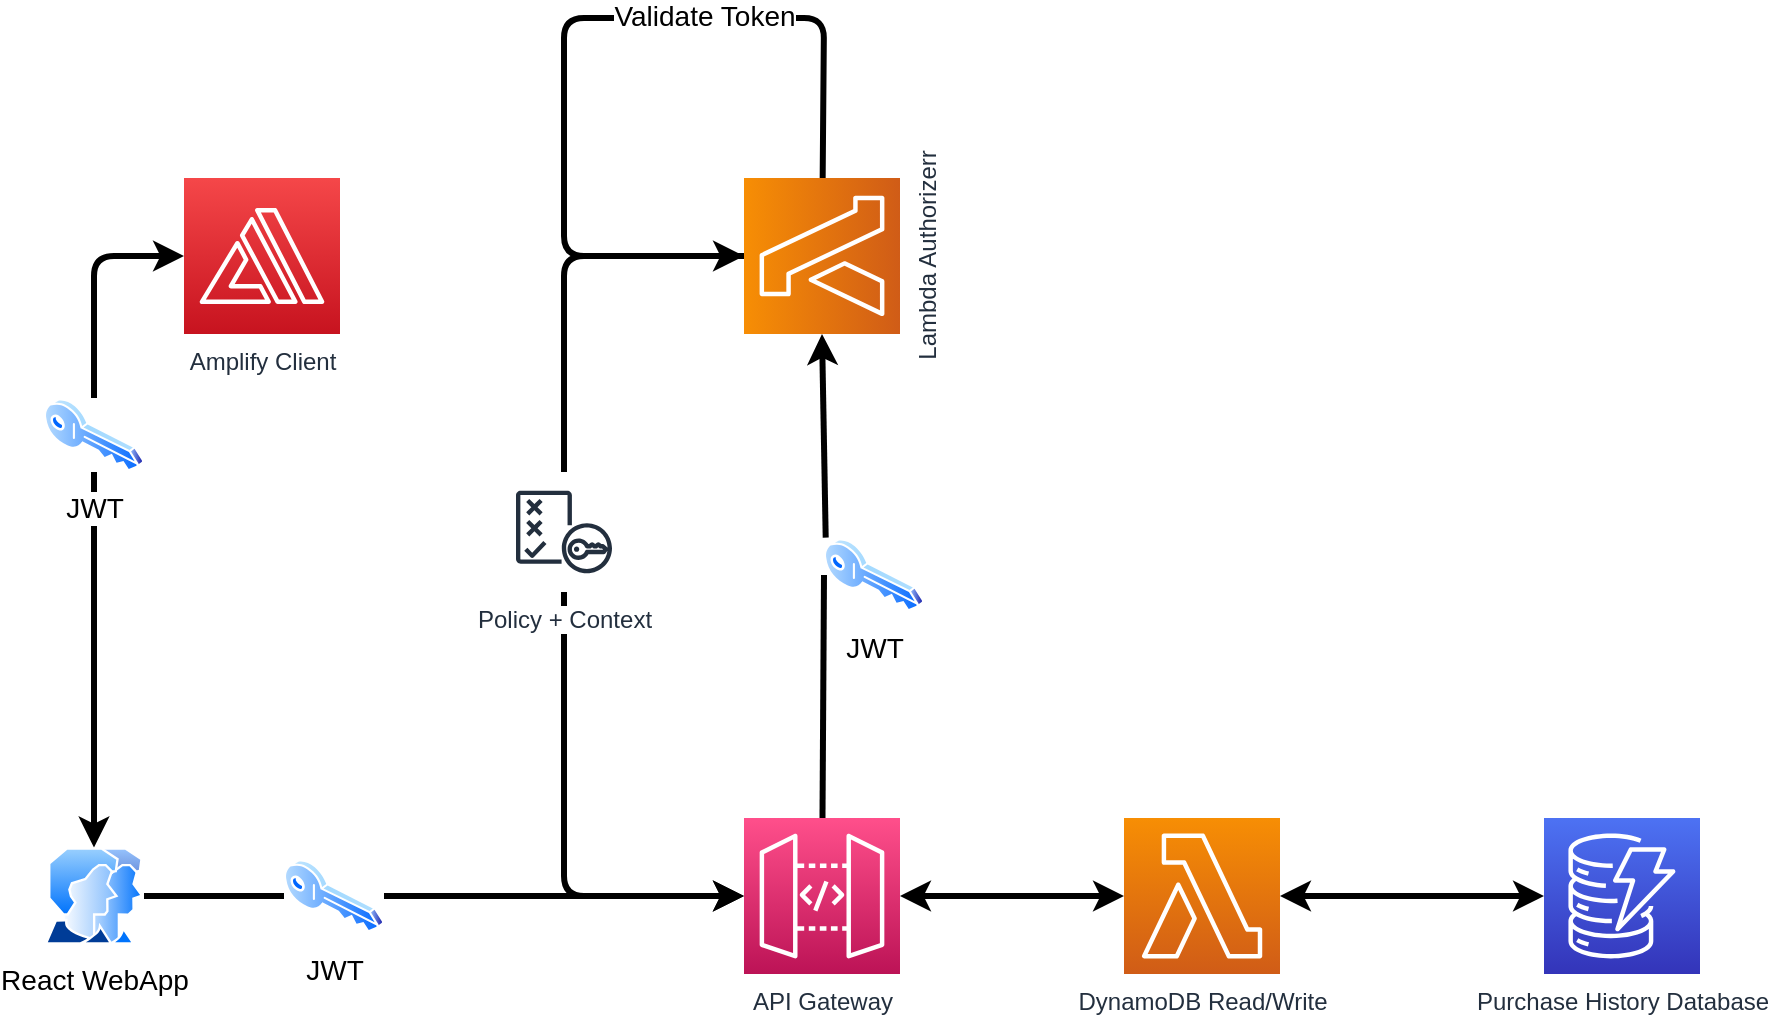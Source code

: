 <mxfile>
    <diagram id="1VAyFFP0JtMyp60UE6oi" name="Page-1">
        <mxGraphModel dx="1815" dy="774" grid="1" gridSize="10" guides="1" tooltips="1" connect="1" arrows="1" fold="1" page="1" pageScale="1" pageWidth="827" pageHeight="1169" background="none" math="0" shadow="0">
            <root>
                <mxCell id="0"/>
                <mxCell id="1" parent="0"/>
                <mxCell id="110" style="edgeStyle=none;html=1;entryX=0;entryY=0.5;entryDx=0;entryDy=0;entryPerimeter=0;fontSize=14;fontColor=#000000;endArrow=classic;endFill=1;strokeWidth=3;startArrow=none;exitX=0.017;exitY=-0.005;exitDx=0;exitDy=0;exitPerimeter=0;strokeColor=#000000;" edge="1" parent="1" source="122" target="98">
                    <mxGeometry relative="1" as="geometry"/>
                </mxCell>
                <mxCell id="124" style="edgeStyle=none;html=1;fontSize=14;fontColor=#FFFFFF;endArrow=classic;endFill=1;strokeWidth=3;startArrow=classic;startFill=1;strokeColor=#000000;" edge="1" parent="1" source="92" target="97">
                    <mxGeometry relative="1" as="geometry"/>
                </mxCell>
                <mxCell id="92" value="&lt;span style=&quot;background-color: rgb(255 , 255 , 255)&quot;&gt;API Gateway&lt;/span&gt;" style="sketch=0;points=[[0,0,0],[0.25,0,0],[0.5,0,0],[0.75,0,0],[1,0,0],[0,1,0],[0.25,1,0],[0.5,1,0],[0.75,1,0],[1,1,0],[0,0.25,0],[0,0.5,0],[0,0.75,0],[1,0.25,0],[1,0.5,0],[1,0.75,0]];outlineConnect=0;fontColor=#232F3E;gradientColor=#FF4F8B;gradientDirection=north;fillColor=#BC1356;strokeColor=#ffffff;dashed=0;verticalLabelPosition=bottom;verticalAlign=top;align=center;html=1;fontSize=12;fontStyle=0;aspect=fixed;shape=mxgraph.aws4.resourceIcon;resIcon=mxgraph.aws4.api_gateway;labelBackgroundColor=none;" vertex="1" parent="1">
                    <mxGeometry x="260" y="970" width="78" height="78" as="geometry"/>
                </mxCell>
                <mxCell id="94" value="Purchase History Database" style="sketch=0;points=[[0,0,0],[0.25,0,0],[0.5,0,0],[0.75,0,0],[1,0,0],[0,1,0],[0.25,1,0],[0.5,1,0],[0.75,1,0],[1,1,0],[0,0.25,0],[0,0.5,0],[0,0.75,0],[1,0.25,0],[1,0.5,0],[1,0.75,0]];outlineConnect=0;fontColor=#232F3E;gradientColor=#4D72F3;gradientDirection=north;fillColor=#3334B9;strokeColor=#ffffff;dashed=0;verticalLabelPosition=bottom;verticalAlign=top;align=center;html=1;fontSize=12;fontStyle=0;aspect=fixed;shape=mxgraph.aws4.resourceIcon;resIcon=mxgraph.aws4.dynamodb;labelBackgroundColor=#FFFFFF;" vertex="1" parent="1">
                    <mxGeometry x="660" y="970" width="78" height="78" as="geometry"/>
                </mxCell>
                <mxCell id="125" style="edgeStyle=none;html=1;entryX=0;entryY=0.5;entryDx=0;entryDy=0;entryPerimeter=0;fontSize=14;fontColor=#FFFFFF;endArrow=classic;endFill=1;strokeWidth=3;startArrow=classic;startFill=1;strokeColor=#000000;" edge="1" parent="1" source="97" target="94">
                    <mxGeometry relative="1" as="geometry"/>
                </mxCell>
                <mxCell id="97" value="DynamoDB Read/Write" style="sketch=0;points=[[0,0,0],[0.25,0,0],[0.5,0,0],[0.75,0,0],[1,0,0],[0,1,0],[0.25,1,0],[0.5,1,0],[0.75,1,0],[1,1,0],[0,0.25,0],[0,0.5,0],[0,0.75,0],[1,0.25,0],[1,0.5,0],[1,0.75,0]];outlineConnect=0;fontColor=#232F3E;gradientColor=#F78E04;gradientDirection=north;fillColor=#D05C17;strokeColor=#ffffff;dashed=0;verticalLabelPosition=bottom;verticalAlign=top;align=center;html=1;fontSize=12;fontStyle=0;aspect=fixed;shape=mxgraph.aws4.resourceIcon;resIcon=mxgraph.aws4.lambda;labelBackgroundColor=#FFFFFF;" vertex="1" parent="1">
                    <mxGeometry x="450" y="970" width="78" height="78" as="geometry"/>
                </mxCell>
                <mxCell id="111" style="edgeStyle=none;html=1;fontSize=14;fontColor=#000000;endArrow=classic;endFill=1;strokeWidth=3;entryX=0.5;entryY=0;entryDx=0;entryDy=0;entryPerimeter=0;strokeColor=#000000;" edge="1" parent="1" source="98" target="98">
                    <mxGeometry relative="1" as="geometry">
                        <mxPoint x="220" y="700" as="targetPoint"/>
                        <Array as="points">
                            <mxPoint x="300" y="570"/>
                            <mxPoint x="170" y="570"/>
                            <mxPoint x="170" y="689"/>
                        </Array>
                    </mxGeometry>
                </mxCell>
                <mxCell id="113" value="&lt;span style=&quot;background-color: rgb(255 , 255 , 255)&quot;&gt;&lt;font color=&quot;#000000&quot;&gt;Validate Token&lt;/font&gt;&lt;/span&gt;" style="edgeLabel;html=1;align=center;verticalAlign=middle;resizable=0;points=[];fontSize=14;fontColor=#FFFFFF;" vertex="1" connectable="0" parent="111">
                    <mxGeometry x="-0.146" y="-1" relative="1" as="geometry">
                        <mxPoint x="39" as="offset"/>
                    </mxGeometry>
                </mxCell>
                <mxCell id="116" style="edgeStyle=none;html=1;entryX=0;entryY=0.5;entryDx=0;entryDy=0;entryPerimeter=0;fontSize=14;fontColor=#FFFFFF;endArrow=classic;endFill=1;strokeWidth=3;strokeColor=#000000;" edge="1" parent="1" source="98" target="92">
                    <mxGeometry relative="1" as="geometry">
                        <Array as="points">
                            <mxPoint x="170" y="689"/>
                            <mxPoint x="170" y="1009"/>
                        </Array>
                    </mxGeometry>
                </mxCell>
                <mxCell id="98" value="Lambda Authorizerr" style="sketch=0;points=[[0,0,0],[0.25,0,0],[0.5,0,0],[0.75,0,0],[1,0,0],[0,1,0],[0.25,1,0],[0.5,1,0],[0.75,1,0],[1,1,0],[0,0.25,0],[0,0.5,0],[0,0.75,0],[1,0.25,0],[1,0.5,0],[1,0.75,0]];outlineConnect=0;fontColor=#232F3E;gradientColor=#F78E04;gradientDirection=north;fillColor=#D05C17;strokeColor=#ffffff;dashed=0;verticalLabelPosition=bottom;verticalAlign=top;align=center;html=1;fontSize=12;fontStyle=0;aspect=fixed;shape=mxgraph.aws4.resourceIcon;resIcon=mxgraph.aws4.lambda;labelBackgroundColor=#FFFFFF;rotation=-90;" vertex="1" parent="1">
                    <mxGeometry x="260" y="650" width="78" height="78" as="geometry"/>
                </mxCell>
                <mxCell id="102" style="edgeStyle=none;html=1;fontSize=14;fontColor=#000000;strokeWidth=3;startArrow=none;strokeColor=#000000;" edge="1" parent="1" source="101" target="100">
                    <mxGeometry relative="1" as="geometry"/>
                </mxCell>
                <mxCell id="99" value="Amplify Client" style="sketch=0;points=[[0,0,0],[0.25,0,0],[0.5,0,0],[0.75,0,0],[1,0,0],[0,1,0],[0.25,1,0],[0.5,1,0],[0.75,1,0],[1,1,0],[0,0.25,0],[0,0.5,0],[0,0.75,0],[1,0.25,0],[1,0.5,0],[1,0.75,0]];outlineConnect=0;fontColor=#232F3E;gradientColor=#F54749;gradientDirection=north;fillColor=#C7131F;strokeColor=#ffffff;dashed=0;verticalLabelPosition=bottom;verticalAlign=top;align=center;html=1;fontSize=12;fontStyle=0;aspect=fixed;shape=mxgraph.aws4.resourceIcon;resIcon=mxgraph.aws4.amplify;labelBackgroundColor=#FFFFFF;" vertex="1" parent="1">
                    <mxGeometry x="-20" y="650" width="78" height="78" as="geometry"/>
                </mxCell>
                <mxCell id="106" style="edgeStyle=none;html=1;entryX=0;entryY=0.5;entryDx=0;entryDy=0;entryPerimeter=0;fontSize=14;fontColor=#000000;endArrow=classic;endFill=1;strokeWidth=3;startArrow=none;strokeColor=#000000;" edge="1" parent="1" source="107" target="92">
                    <mxGeometry relative="1" as="geometry"/>
                </mxCell>
                <mxCell id="100" value="React WebApp" style="aspect=fixed;perimeter=ellipsePerimeter;html=1;align=center;shadow=0;dashed=0;spacingTop=3;image;image=img/lib/active_directory/user_accounts.svg;labelBackgroundColor=#FFFFFF;fontSize=14;fontColor=#000000;strokeWidth=1;" vertex="1" parent="1">
                    <mxGeometry x="-90" y="984.75" width="50" height="48.5" as="geometry"/>
                </mxCell>
                <mxCell id="105" style="edgeStyle=none;html=1;entryX=0;entryY=0.5;entryDx=0;entryDy=0;entryPerimeter=0;fontSize=14;fontColor=#000000;strokeWidth=3;strokeColor=#000000;" edge="1" parent="1" source="101" target="99">
                    <mxGeometry relative="1" as="geometry">
                        <Array as="points">
                            <mxPoint x="-65" y="689"/>
                        </Array>
                    </mxGeometry>
                </mxCell>
                <mxCell id="101" value="JWT" style="aspect=fixed;perimeter=ellipsePerimeter;html=1;align=center;shadow=0;dashed=0;spacingTop=3;image;image=img/lib/active_directory/key.svg;labelBackgroundColor=#FFFFFF;fontSize=14;fontColor=#000000;strokeWidth=1;" vertex="1" parent="1">
                    <mxGeometry x="-90" y="760" width="50" height="37" as="geometry"/>
                </mxCell>
                <mxCell id="107" value="JWT" style="aspect=fixed;perimeter=ellipsePerimeter;html=1;align=center;shadow=0;dashed=0;spacingTop=3;image;image=img/lib/active_directory/key.svg;labelBackgroundColor=#FFFFFF;fontSize=14;fontColor=#000000;strokeWidth=1;" vertex="1" parent="1">
                    <mxGeometry x="30" y="990.5" width="50" height="37" as="geometry"/>
                </mxCell>
                <mxCell id="108" value="" style="edgeStyle=none;html=1;entryX=0;entryY=0.5;entryDx=0;entryDy=0;entryPerimeter=0;fontSize=14;fontColor=#000000;endArrow=none;endFill=1;strokeWidth=3;strokeColor=#000000;" edge="1" parent="1" source="100" target="107">
                    <mxGeometry relative="1" as="geometry">
                        <mxPoint x="-40.002" y="1009.275" as="sourcePoint"/>
                        <mxPoint x="150" y="1009.0" as="targetPoint"/>
                    </mxGeometry>
                </mxCell>
                <mxCell id="122" value="JWT" style="aspect=fixed;perimeter=ellipsePerimeter;html=1;align=center;shadow=0;dashed=0;spacingTop=3;image;image=img/lib/active_directory/key.svg;labelBackgroundColor=#FFFFFF;fontSize=14;fontColor=#000000;strokeWidth=1;" vertex="1" parent="1">
                    <mxGeometry x="300" y="830" width="50" height="37" as="geometry"/>
                </mxCell>
                <mxCell id="123" value="" style="edgeStyle=none;html=1;entryX=0;entryY=0.5;entryDx=0;entryDy=0;entryPerimeter=0;fontSize=14;fontColor=#000000;endArrow=none;endFill=1;strokeWidth=3;strokeColor=#000000;" edge="1" parent="1" source="92" target="122">
                    <mxGeometry relative="1" as="geometry">
                        <mxPoint x="299" y="970" as="sourcePoint"/>
                        <mxPoint x="299" y="728" as="targetPoint"/>
                    </mxGeometry>
                </mxCell>
                <mxCell id="126" value="Policy + Context" style="sketch=0;outlineConnect=0;fontColor=#232F3E;gradientColor=none;strokeColor=#232F3E;fillColor=#ffffff;dashed=0;verticalLabelPosition=bottom;verticalAlign=top;align=center;html=1;fontSize=12;fontStyle=0;aspect=fixed;shape=mxgraph.aws4.resourceIcon;resIcon=mxgraph.aws4.policy;labelBackgroundColor=#FFFFFF;" vertex="1" parent="1">
                    <mxGeometry x="140" y="797" width="60" height="60" as="geometry"/>
                </mxCell>
            </root>
        </mxGraphModel>
    </diagram>
</mxfile>